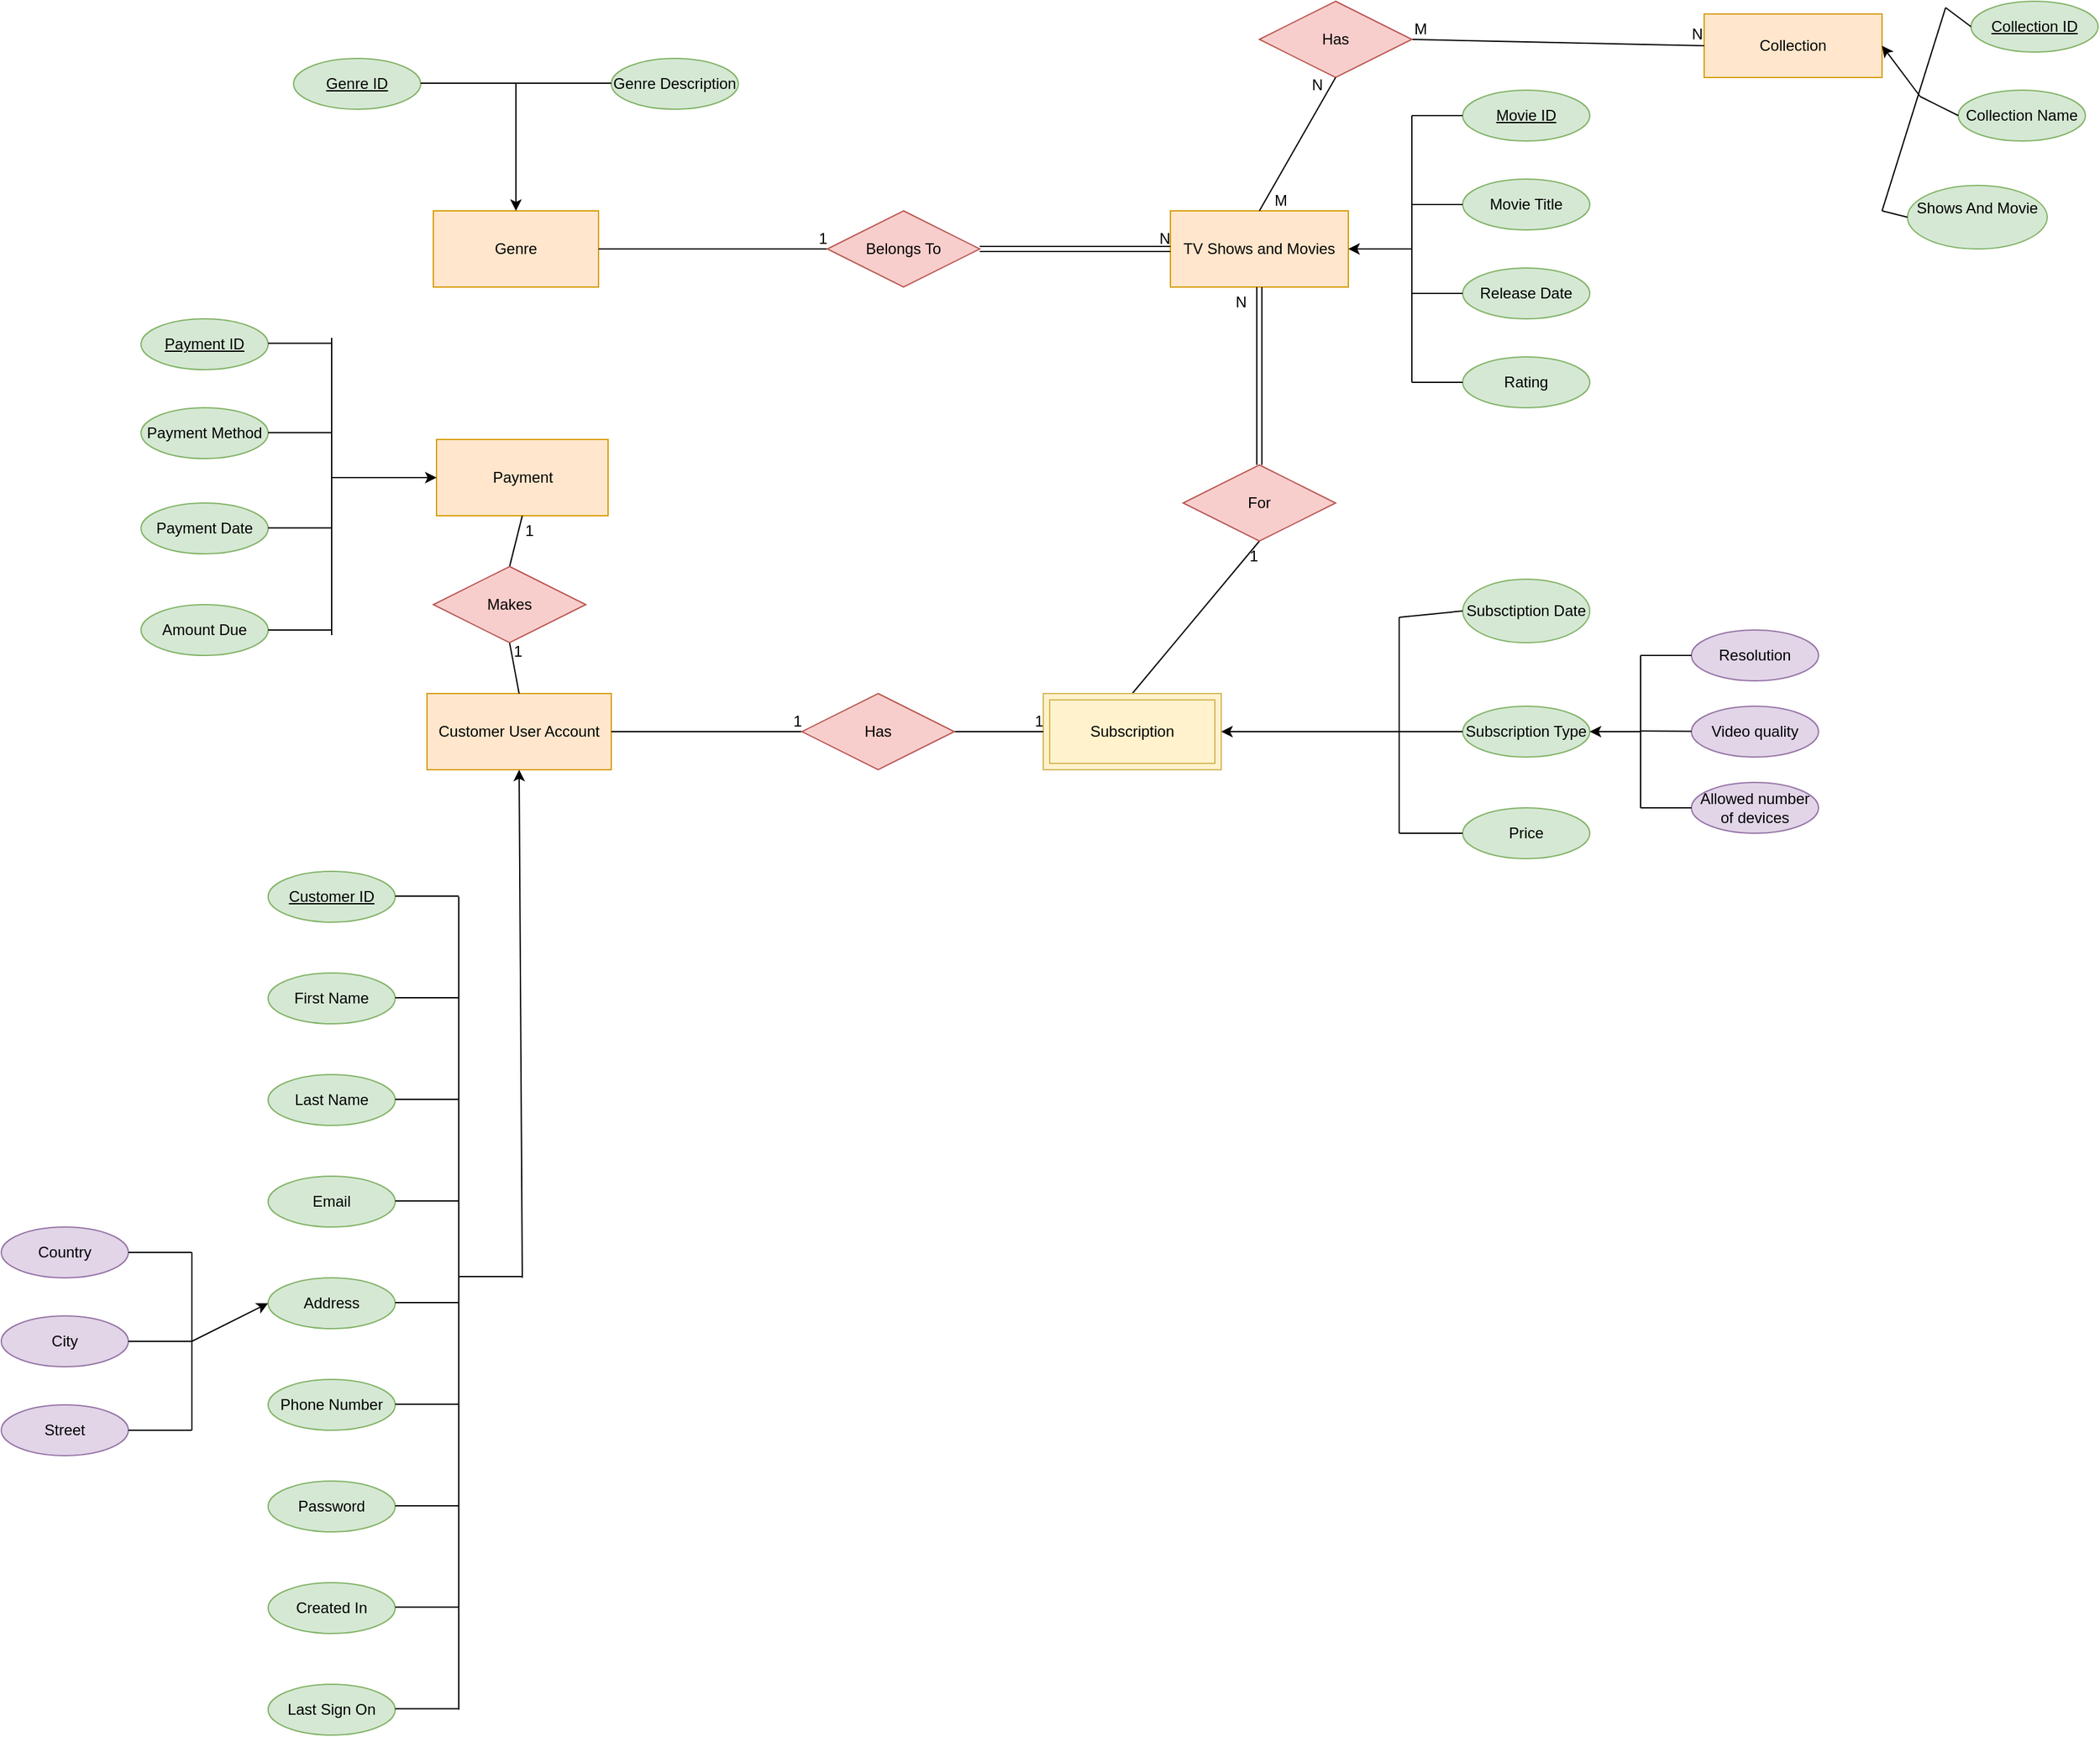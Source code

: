 <mxfile version="15.9.4" type="github">
  <diagram id="vIxli9DI9CL3hc1L__Mi" name="Page-1">
    <mxGraphModel dx="1730" dy="912" grid="1" gridSize="10" guides="1" tooltips="1" connect="1" arrows="1" fold="1" page="1" pageScale="1" pageWidth="1654" pageHeight="2336" math="0" shadow="0">
      <root>
        <mxCell id="0" />
        <mxCell id="1" parent="0" />
        <mxCell id="NIfGBF_LidaSrqxh-zxE-1" value="Genre" style="whiteSpace=wrap;html=1;align=center;fillColor=#ffe6cc;strokeColor=#d79b00;" parent="1" vertex="1">
          <mxGeometry x="340" y="180" width="130" height="60" as="geometry" />
        </mxCell>
        <mxCell id="NIfGBF_LidaSrqxh-zxE-2" value="Genre ID" style="ellipse;whiteSpace=wrap;html=1;align=center;fillColor=#d5e8d4;strokeColor=#82b366;fontStyle=4" parent="1" vertex="1">
          <mxGeometry x="230" y="60" width="100" height="40" as="geometry" />
        </mxCell>
        <mxCell id="NIfGBF_LidaSrqxh-zxE-3" value="Genre Description" style="ellipse;whiteSpace=wrap;html=1;align=center;fillColor=#d5e8d4;strokeColor=#82b366;" parent="1" vertex="1">
          <mxGeometry x="480" y="60" width="100" height="40" as="geometry" />
        </mxCell>
        <mxCell id="NIfGBF_LidaSrqxh-zxE-6" value="" style="endArrow=classic;html=1;rounded=0;entryX=0.5;entryY=0;entryDx=0;entryDy=0;" parent="1" target="NIfGBF_LidaSrqxh-zxE-1" edge="1">
          <mxGeometry width="50" height="50" relative="1" as="geometry">
            <mxPoint x="405" y="80" as="sourcePoint" />
            <mxPoint x="390" y="100.5" as="targetPoint" />
          </mxGeometry>
        </mxCell>
        <mxCell id="NIfGBF_LidaSrqxh-zxE-7" value="" style="endArrow=none;html=1;rounded=0;" parent="1" edge="1">
          <mxGeometry width="50" height="50" relative="1" as="geometry">
            <mxPoint x="330" y="79.5" as="sourcePoint" />
            <mxPoint x="480" y="79.5" as="targetPoint" />
          </mxGeometry>
        </mxCell>
        <mxCell id="NIfGBF_LidaSrqxh-zxE-10" value="" style="endArrow=none;html=1;rounded=0;exitX=1;exitY=0.5;exitDx=0;exitDy=0;entryX=0;entryY=0.5;entryDx=0;entryDy=0;" parent="1" source="NIfGBF_LidaSrqxh-zxE-1" target="wbRdELqZff-480r3q-fk-2" edge="1">
          <mxGeometry relative="1" as="geometry">
            <mxPoint x="470" y="239" as="sourcePoint" />
            <mxPoint x="640" y="210" as="targetPoint" />
          </mxGeometry>
        </mxCell>
        <mxCell id="NIfGBF_LidaSrqxh-zxE-11" value="1" style="resizable=0;html=1;align=right;verticalAlign=bottom;" parent="NIfGBF_LidaSrqxh-zxE-10" connectable="0" vertex="1">
          <mxGeometry x="1" relative="1" as="geometry" />
        </mxCell>
        <mxCell id="NIfGBF_LidaSrqxh-zxE-12" value="TV Shows and Movies" style="whiteSpace=wrap;html=1;align=center;fillColor=#ffe6cc;strokeColor=#d79b00;" parent="1" vertex="1">
          <mxGeometry x="920" y="180" width="140" height="60" as="geometry" />
        </mxCell>
        <mxCell id="NIfGBF_LidaSrqxh-zxE-13" value="" style="shape=link;html=1;rounded=0;exitX=1;exitY=0.5;exitDx=0;exitDy=0;entryX=0;entryY=0.5;entryDx=0;entryDy=0;" parent="1" source="wbRdELqZff-480r3q-fk-2" target="NIfGBF_LidaSrqxh-zxE-12" edge="1">
          <mxGeometry relative="1" as="geometry">
            <mxPoint x="780" y="210" as="sourcePoint" />
            <mxPoint x="970" y="200" as="targetPoint" />
          </mxGeometry>
        </mxCell>
        <mxCell id="NIfGBF_LidaSrqxh-zxE-14" value="N" style="resizable=0;html=1;align=right;verticalAlign=bottom;" parent="NIfGBF_LidaSrqxh-zxE-13" connectable="0" vertex="1">
          <mxGeometry x="1" relative="1" as="geometry" />
        </mxCell>
        <mxCell id="en8W7bjXeNqJYoDH670p-1" value="Movie ID" style="ellipse;whiteSpace=wrap;html=1;align=center;fillColor=#d5e8d4;strokeColor=#82b366;fontStyle=4" parent="1" vertex="1">
          <mxGeometry x="1150" y="85" width="100" height="40" as="geometry" />
        </mxCell>
        <mxCell id="en8W7bjXeNqJYoDH670p-2" value="Movie Title" style="ellipse;whiteSpace=wrap;html=1;align=center;fillColor=#d5e8d4;strokeColor=#82b366;" parent="1" vertex="1">
          <mxGeometry x="1150" y="155" width="100" height="40" as="geometry" />
        </mxCell>
        <mxCell id="en8W7bjXeNqJYoDH670p-3" value="Release Date" style="ellipse;whiteSpace=wrap;html=1;align=center;fillColor=#d5e8d4;strokeColor=#82b366;" parent="1" vertex="1">
          <mxGeometry x="1150" y="225" width="100" height="40" as="geometry" />
        </mxCell>
        <mxCell id="en8W7bjXeNqJYoDH670p-4" value="Rating" style="ellipse;whiteSpace=wrap;html=1;align=center;fillColor=#d5e8d4;strokeColor=#82b366;" parent="1" vertex="1">
          <mxGeometry x="1150" y="295" width="100" height="40" as="geometry" />
        </mxCell>
        <mxCell id="en8W7bjXeNqJYoDH670p-5" value="" style="endArrow=none;html=1;rounded=0;entryX=0;entryY=0.5;entryDx=0;entryDy=0;" parent="1" target="en8W7bjXeNqJYoDH670p-1" edge="1">
          <mxGeometry width="50" height="50" relative="1" as="geometry">
            <mxPoint x="1110" y="105" as="sourcePoint" />
            <mxPoint x="1140" y="104.5" as="targetPoint" />
          </mxGeometry>
        </mxCell>
        <mxCell id="en8W7bjXeNqJYoDH670p-6" value="" style="endArrow=none;html=1;rounded=0;entryX=0;entryY=0.5;entryDx=0;entryDy=0;" parent="1" target="en8W7bjXeNqJYoDH670p-2" edge="1">
          <mxGeometry width="50" height="50" relative="1" as="geometry">
            <mxPoint x="1110" y="175" as="sourcePoint" />
            <mxPoint x="1130" y="174.5" as="targetPoint" />
          </mxGeometry>
        </mxCell>
        <mxCell id="en8W7bjXeNqJYoDH670p-7" value="" style="endArrow=none;html=1;rounded=0;entryX=0;entryY=0.5;entryDx=0;entryDy=0;" parent="1" target="en8W7bjXeNqJYoDH670p-3" edge="1">
          <mxGeometry width="50" height="50" relative="1" as="geometry">
            <mxPoint x="1110" y="245" as="sourcePoint" />
            <mxPoint x="1140" y="244.5" as="targetPoint" />
          </mxGeometry>
        </mxCell>
        <mxCell id="en8W7bjXeNqJYoDH670p-8" value="" style="endArrow=none;html=1;rounded=0;entryX=0;entryY=0.5;entryDx=0;entryDy=0;" parent="1" target="en8W7bjXeNqJYoDH670p-4" edge="1">
          <mxGeometry width="50" height="50" relative="1" as="geometry">
            <mxPoint x="1110" y="315" as="sourcePoint" />
            <mxPoint x="1140" y="314.5" as="targetPoint" />
          </mxGeometry>
        </mxCell>
        <mxCell id="en8W7bjXeNqJYoDH670p-9" value="" style="endArrow=none;html=1;rounded=0;" parent="1" edge="1">
          <mxGeometry width="50" height="50" relative="1" as="geometry">
            <mxPoint x="1110" y="315" as="sourcePoint" />
            <mxPoint x="1110" y="105" as="targetPoint" />
          </mxGeometry>
        </mxCell>
        <mxCell id="en8W7bjXeNqJYoDH670p-10" value="" style="endArrow=classic;html=1;rounded=0;entryX=1;entryY=0.5;entryDx=0;entryDy=0;" parent="1" target="NIfGBF_LidaSrqxh-zxE-12" edge="1">
          <mxGeometry width="50" height="50" relative="1" as="geometry">
            <mxPoint x="1110" y="210" as="sourcePoint" />
            <mxPoint x="1070" y="209.5" as="targetPoint" />
          </mxGeometry>
        </mxCell>
        <mxCell id="vVi_NHI8I7VarCt74pUY-3" value="" style="endArrow=none;html=1;rounded=0;exitX=0.5;exitY=0;exitDx=0;exitDy=0;entryX=0.5;entryY=1;entryDx=0;entryDy=0;" parent="1" source="vVi_NHI8I7VarCt74pUY-11" target="wbRdELqZff-480r3q-fk-3" edge="1">
          <mxGeometry relative="1" as="geometry">
            <mxPoint x="990" y="560" as="sourcePoint" />
            <mxPoint x="990" y="440" as="targetPoint" />
          </mxGeometry>
        </mxCell>
        <mxCell id="vVi_NHI8I7VarCt74pUY-4" value="1" style="resizable=0;html=1;align=right;verticalAlign=bottom;" parent="vVi_NHI8I7VarCt74pUY-3" connectable="0" vertex="1">
          <mxGeometry x="1" relative="1" as="geometry">
            <mxPoint y="20" as="offset" />
          </mxGeometry>
        </mxCell>
        <mxCell id="vVi_NHI8I7VarCt74pUY-5" value="" style="shape=link;html=1;rounded=0;exitX=0.5;exitY=0;exitDx=0;exitDy=0;entryX=0.5;entryY=1;entryDx=0;entryDy=0;" parent="1" source="wbRdELqZff-480r3q-fk-3" target="NIfGBF_LidaSrqxh-zxE-12" edge="1">
          <mxGeometry relative="1" as="geometry">
            <mxPoint x="990" y="380" as="sourcePoint" />
            <mxPoint x="1140" y="290" as="targetPoint" />
          </mxGeometry>
        </mxCell>
        <mxCell id="vVi_NHI8I7VarCt74pUY-6" value="N" style="resizable=0;html=1;align=right;verticalAlign=bottom;" parent="vVi_NHI8I7VarCt74pUY-5" connectable="0" vertex="1">
          <mxGeometry x="1" relative="1" as="geometry">
            <mxPoint x="-10" y="20" as="offset" />
          </mxGeometry>
        </mxCell>
        <mxCell id="vVi_NHI8I7VarCt74pUY-7" value="Subsctiption Date" style="ellipse;whiteSpace=wrap;html=1;align=center;fillColor=#d5e8d4;strokeColor=#82b366;" parent="1" vertex="1">
          <mxGeometry x="1150" y="470" width="100" height="50" as="geometry" />
        </mxCell>
        <mxCell id="vVi_NHI8I7VarCt74pUY-8" value="Subscription Type" style="ellipse;whiteSpace=wrap;html=1;align=center;fillColor=#d5e8d4;strokeColor=#82b366;" parent="1" vertex="1">
          <mxGeometry x="1150" y="570" width="100" height="40" as="geometry" />
        </mxCell>
        <mxCell id="vVi_NHI8I7VarCt74pUY-9" value="Price" style="ellipse;whiteSpace=wrap;html=1;align=center;fillColor=#d5e8d4;strokeColor=#82b366;" parent="1" vertex="1">
          <mxGeometry x="1150" y="650" width="100" height="40" as="geometry" />
        </mxCell>
        <mxCell id="vVi_NHI8I7VarCt74pUY-10" value="Resolution" style="ellipse;whiteSpace=wrap;html=1;align=center;fillColor=#e1d5e7;strokeColor=#9673a6;" parent="1" vertex="1">
          <mxGeometry x="1330" y="510" width="100" height="40" as="geometry" />
        </mxCell>
        <mxCell id="vVi_NHI8I7VarCt74pUY-11" value="Subscription" style="shape=ext;margin=3;double=1;whiteSpace=wrap;html=1;align=center;fillColor=#fff2cc;strokeColor=#d6b656;" parent="1" vertex="1">
          <mxGeometry x="820" y="560" width="140" height="60" as="geometry" />
        </mxCell>
        <mxCell id="vVi_NHI8I7VarCt74pUY-13" value="Video quality" style="ellipse;whiteSpace=wrap;html=1;align=center;fillColor=#e1d5e7;strokeColor=#9673a6;" parent="1" vertex="1">
          <mxGeometry x="1330" y="570" width="100" height="40" as="geometry" />
        </mxCell>
        <mxCell id="vVi_NHI8I7VarCt74pUY-14" value="Allowed number of devices" style="ellipse;whiteSpace=wrap;html=1;align=center;fillColor=#e1d5e7;strokeColor=#9673a6;" parent="1" vertex="1">
          <mxGeometry x="1330" y="630" width="100" height="40" as="geometry" />
        </mxCell>
        <mxCell id="vVi_NHI8I7VarCt74pUY-15" value="" style="endArrow=none;html=1;rounded=0;entryX=0;entryY=0.5;entryDx=0;entryDy=0;" parent="1" target="vVi_NHI8I7VarCt74pUY-10" edge="1">
          <mxGeometry width="50" height="50" relative="1" as="geometry">
            <mxPoint x="1290" y="530" as="sourcePoint" />
            <mxPoint x="1320" y="540" as="targetPoint" />
          </mxGeometry>
        </mxCell>
        <mxCell id="vVi_NHI8I7VarCt74pUY-16" value="" style="endArrow=none;html=1;rounded=0;" parent="1" target="vVi_NHI8I7VarCt74pUY-13" edge="1">
          <mxGeometry width="50" height="50" relative="1" as="geometry">
            <mxPoint x="1290" y="589.5" as="sourcePoint" />
            <mxPoint x="1330" y="589.5" as="targetPoint" />
          </mxGeometry>
        </mxCell>
        <mxCell id="vVi_NHI8I7VarCt74pUY-17" value="" style="endArrow=none;html=1;rounded=0;entryX=0;entryY=0.5;entryDx=0;entryDy=0;" parent="1" target="vVi_NHI8I7VarCt74pUY-14" edge="1">
          <mxGeometry width="50" height="50" relative="1" as="geometry">
            <mxPoint x="1290" y="650" as="sourcePoint" />
            <mxPoint x="1310" y="640" as="targetPoint" />
          </mxGeometry>
        </mxCell>
        <mxCell id="vVi_NHI8I7VarCt74pUY-18" value="" style="endArrow=none;html=1;rounded=0;" parent="1" edge="1">
          <mxGeometry width="50" height="50" relative="1" as="geometry">
            <mxPoint x="1290" y="650" as="sourcePoint" />
            <mxPoint x="1290" y="530" as="targetPoint" />
          </mxGeometry>
        </mxCell>
        <mxCell id="vVi_NHI8I7VarCt74pUY-19" value="" style="endArrow=classic;html=1;rounded=0;entryX=1;entryY=0.5;entryDx=0;entryDy=0;" parent="1" target="vVi_NHI8I7VarCt74pUY-8" edge="1">
          <mxGeometry width="50" height="50" relative="1" as="geometry">
            <mxPoint x="1290" y="590" as="sourcePoint" />
            <mxPoint x="1240" y="850" as="targetPoint" />
          </mxGeometry>
        </mxCell>
        <mxCell id="vVi_NHI8I7VarCt74pUY-20" value="" style="endArrow=none;html=1;rounded=0;entryX=0;entryY=0.5;entryDx=0;entryDy=0;" parent="1" target="vVi_NHI8I7VarCt74pUY-7" edge="1">
          <mxGeometry width="50" height="50" relative="1" as="geometry">
            <mxPoint x="1100" y="500" as="sourcePoint" />
            <mxPoint x="1140" y="504.5" as="targetPoint" />
          </mxGeometry>
        </mxCell>
        <mxCell id="vVi_NHI8I7VarCt74pUY-22" value="" style="endArrow=none;html=1;rounded=0;entryX=0;entryY=0.5;entryDx=0;entryDy=0;" parent="1" target="vVi_NHI8I7VarCt74pUY-8" edge="1">
          <mxGeometry width="50" height="50" relative="1" as="geometry">
            <mxPoint x="1100" y="590" as="sourcePoint" />
            <mxPoint x="1140" y="590" as="targetPoint" />
          </mxGeometry>
        </mxCell>
        <mxCell id="vVi_NHI8I7VarCt74pUY-23" value="" style="endArrow=none;html=1;rounded=0;entryX=0;entryY=0.5;entryDx=0;entryDy=0;" parent="1" target="vVi_NHI8I7VarCt74pUY-9" edge="1">
          <mxGeometry width="50" height="50" relative="1" as="geometry">
            <mxPoint x="1100" y="670" as="sourcePoint" />
            <mxPoint x="1140" y="670.5" as="targetPoint" />
          </mxGeometry>
        </mxCell>
        <mxCell id="vVi_NHI8I7VarCt74pUY-24" value="" style="endArrow=none;html=1;rounded=0;" parent="1" edge="1">
          <mxGeometry width="50" height="50" relative="1" as="geometry">
            <mxPoint x="1100" y="500" as="sourcePoint" />
            <mxPoint x="1100" y="670" as="targetPoint" />
          </mxGeometry>
        </mxCell>
        <mxCell id="vVi_NHI8I7VarCt74pUY-25" value="" style="endArrow=classic;html=1;rounded=0;entryX=1;entryY=0.5;entryDx=0;entryDy=0;" parent="1" edge="1" target="vVi_NHI8I7VarCt74pUY-11">
          <mxGeometry width="50" height="50" relative="1" as="geometry">
            <mxPoint x="1100" y="590" as="sourcePoint" />
            <mxPoint x="1060" y="590" as="targetPoint" />
          </mxGeometry>
        </mxCell>
        <mxCell id="vVi_NHI8I7VarCt74pUY-26" value="Customer User Account" style="whiteSpace=wrap;html=1;align=center;fillColor=#ffe6cc;strokeColor=#d79b00;" parent="1" vertex="1">
          <mxGeometry x="335" y="560" width="145" height="60" as="geometry" />
        </mxCell>
        <mxCell id="vVi_NHI8I7VarCt74pUY-28" value="" style="endArrow=none;html=1;rounded=0;exitX=1;exitY=0.5;exitDx=0;exitDy=0;entryX=0;entryY=0.5;entryDx=0;entryDy=0;" parent="1" source="vVi_NHI8I7VarCt74pUY-26" target="wbRdELqZff-480r3q-fk-4" edge="1">
          <mxGeometry relative="1" as="geometry">
            <mxPoint x="480" y="590" as="sourcePoint" />
            <mxPoint x="630" y="590" as="targetPoint" />
          </mxGeometry>
        </mxCell>
        <mxCell id="vVi_NHI8I7VarCt74pUY-29" value="1" style="resizable=0;html=1;align=right;verticalAlign=bottom;" parent="vVi_NHI8I7VarCt74pUY-28" connectable="0" vertex="1">
          <mxGeometry x="1" relative="1" as="geometry" />
        </mxCell>
        <mxCell id="vVi_NHI8I7VarCt74pUY-30" value="" style="endArrow=none;html=1;rounded=0;exitX=1;exitY=0.5;exitDx=0;exitDy=0;" parent="1" source="wbRdELqZff-480r3q-fk-4" target="vVi_NHI8I7VarCt74pUY-11" edge="1">
          <mxGeometry relative="1" as="geometry">
            <mxPoint x="770" y="590" as="sourcePoint" />
            <mxPoint x="920" y="590" as="targetPoint" />
          </mxGeometry>
        </mxCell>
        <mxCell id="vVi_NHI8I7VarCt74pUY-31" value="1" style="resizable=0;html=1;align=right;verticalAlign=bottom;" parent="vVi_NHI8I7VarCt74pUY-30" connectable="0" vertex="1">
          <mxGeometry x="1" relative="1" as="geometry" />
        </mxCell>
        <mxCell id="vVi_NHI8I7VarCt74pUY-32" value="Email" style="ellipse;whiteSpace=wrap;html=1;align=center;fillColor=#d5e8d4;strokeColor=#82b366;" parent="1" vertex="1">
          <mxGeometry x="210" y="940" width="100" height="40" as="geometry" />
        </mxCell>
        <mxCell id="vVi_NHI8I7VarCt74pUY-33" value="First Name" style="ellipse;whiteSpace=wrap;html=1;align=center;fillColor=#d5e8d4;strokeColor=#82b366;" parent="1" vertex="1">
          <mxGeometry x="210" y="780" width="100" height="40" as="geometry" />
        </mxCell>
        <mxCell id="vVi_NHI8I7VarCt74pUY-34" value="Last Name" style="ellipse;whiteSpace=wrap;html=1;align=center;fillColor=#d5e8d4;strokeColor=#82b366;" parent="1" vertex="1">
          <mxGeometry x="210" y="860" width="100" height="40" as="geometry" />
        </mxCell>
        <mxCell id="vVi_NHI8I7VarCt74pUY-35" value="Customer ID" style="ellipse;whiteSpace=wrap;html=1;align=center;fontStyle=4;fillColor=#d5e8d4;strokeColor=#82b366;" parent="1" vertex="1">
          <mxGeometry x="210" y="700" width="100" height="40" as="geometry" />
        </mxCell>
        <mxCell id="vVi_NHI8I7VarCt74pUY-36" value="Address" style="ellipse;whiteSpace=wrap;html=1;align=center;fillColor=#d5e8d4;strokeColor=#82b366;" parent="1" vertex="1">
          <mxGeometry x="210" y="1020" width="100" height="40" as="geometry" />
        </mxCell>
        <mxCell id="vVi_NHI8I7VarCt74pUY-37" value="Phone Number" style="ellipse;whiteSpace=wrap;html=1;align=center;fillColor=#d5e8d4;strokeColor=#82b366;" parent="1" vertex="1">
          <mxGeometry x="210" y="1100" width="100" height="40" as="geometry" />
        </mxCell>
        <mxCell id="vVi_NHI8I7VarCt74pUY-39" value="Password" style="ellipse;whiteSpace=wrap;html=1;align=center;fillColor=#d5e8d4;strokeColor=#82b366;" parent="1" vertex="1">
          <mxGeometry x="210" y="1180" width="100" height="40" as="geometry" />
        </mxCell>
        <mxCell id="vVi_NHI8I7VarCt74pUY-40" value="" style="endArrow=none;html=1;rounded=0;" parent="1" edge="1">
          <mxGeometry width="50" height="50" relative="1" as="geometry">
            <mxPoint x="310" y="719.5" as="sourcePoint" />
            <mxPoint x="360" y="719.5" as="targetPoint" />
          </mxGeometry>
        </mxCell>
        <mxCell id="vVi_NHI8I7VarCt74pUY-41" value="" style="endArrow=none;html=1;rounded=0;" parent="1" edge="1">
          <mxGeometry width="50" height="50" relative="1" as="geometry">
            <mxPoint x="310" y="799.5" as="sourcePoint" />
            <mxPoint x="360" y="799.5" as="targetPoint" />
          </mxGeometry>
        </mxCell>
        <mxCell id="vVi_NHI8I7VarCt74pUY-42" value="" style="endArrow=none;html=1;rounded=0;" parent="1" edge="1">
          <mxGeometry width="50" height="50" relative="1" as="geometry">
            <mxPoint x="310" y="879.5" as="sourcePoint" />
            <mxPoint x="360" y="879.5" as="targetPoint" />
          </mxGeometry>
        </mxCell>
        <mxCell id="vVi_NHI8I7VarCt74pUY-43" value="" style="endArrow=none;html=1;rounded=0;" parent="1" edge="1">
          <mxGeometry width="50" height="50" relative="1" as="geometry">
            <mxPoint x="310" y="959.5" as="sourcePoint" />
            <mxPoint x="360" y="959.5" as="targetPoint" />
          </mxGeometry>
        </mxCell>
        <mxCell id="vVi_NHI8I7VarCt74pUY-44" value="" style="endArrow=none;html=1;rounded=0;" parent="1" edge="1">
          <mxGeometry width="50" height="50" relative="1" as="geometry">
            <mxPoint x="310" y="1039.5" as="sourcePoint" />
            <mxPoint x="360" y="1039.5" as="targetPoint" />
          </mxGeometry>
        </mxCell>
        <mxCell id="vVi_NHI8I7VarCt74pUY-45" value="" style="endArrow=none;html=1;rounded=0;" parent="1" edge="1">
          <mxGeometry width="50" height="50" relative="1" as="geometry">
            <mxPoint x="310" y="1119.5" as="sourcePoint" />
            <mxPoint x="360" y="1119.5" as="targetPoint" />
          </mxGeometry>
        </mxCell>
        <mxCell id="vVi_NHI8I7VarCt74pUY-46" value="" style="endArrow=none;html=1;rounded=0;" parent="1" edge="1">
          <mxGeometry width="50" height="50" relative="1" as="geometry">
            <mxPoint x="310" y="1199.5" as="sourcePoint" />
            <mxPoint x="360" y="1199.5" as="targetPoint" />
          </mxGeometry>
        </mxCell>
        <mxCell id="vVi_NHI8I7VarCt74pUY-48" value="" style="endArrow=none;html=1;rounded=0;" parent="1" edge="1">
          <mxGeometry width="50" height="50" relative="1" as="geometry">
            <mxPoint x="360" y="720" as="sourcePoint" />
            <mxPoint x="360" y="1360" as="targetPoint" />
          </mxGeometry>
        </mxCell>
        <mxCell id="vVi_NHI8I7VarCt74pUY-49" value="" style="endArrow=none;html=1;rounded=0;" parent="1" edge="1">
          <mxGeometry width="50" height="50" relative="1" as="geometry">
            <mxPoint x="360" y="1019" as="sourcePoint" />
            <mxPoint x="410" y="1019" as="targetPoint" />
          </mxGeometry>
        </mxCell>
        <mxCell id="vVi_NHI8I7VarCt74pUY-50" value="" style="endArrow=classic;html=1;rounded=0;entryX=0.5;entryY=1;entryDx=0;entryDy=0;" parent="1" target="vVi_NHI8I7VarCt74pUY-26" edge="1">
          <mxGeometry width="50" height="50" relative="1" as="geometry">
            <mxPoint x="410" y="1020" as="sourcePoint" />
            <mxPoint x="530" y="830" as="targetPoint" />
          </mxGeometry>
        </mxCell>
        <mxCell id="vVi_NHI8I7VarCt74pUY-51" value="Payment" style="whiteSpace=wrap;html=1;align=center;fillColor=#ffe6cc;strokeColor=#d79b00;" parent="1" vertex="1">
          <mxGeometry x="342.5" y="360" width="135" height="60" as="geometry" />
        </mxCell>
        <mxCell id="vVi_NHI8I7VarCt74pUY-52" value="Payment Method" style="ellipse;whiteSpace=wrap;html=1;align=center;fillColor=#d5e8d4;strokeColor=#82b366;" parent="1" vertex="1">
          <mxGeometry x="110" y="335" width="100" height="40" as="geometry" />
        </mxCell>
        <mxCell id="vVi_NHI8I7VarCt74pUY-53" value="Payment ID" style="ellipse;whiteSpace=wrap;html=1;align=center;fontStyle=4;fillColor=#d5e8d4;strokeColor=#82b366;" parent="1" vertex="1">
          <mxGeometry x="110" y="265" width="100" height="40" as="geometry" />
        </mxCell>
        <mxCell id="vVi_NHI8I7VarCt74pUY-54" value="Payment Date" style="ellipse;whiteSpace=wrap;html=1;align=center;fillColor=#d5e8d4;strokeColor=#82b366;" parent="1" vertex="1">
          <mxGeometry x="110" y="410" width="100" height="40" as="geometry" />
        </mxCell>
        <mxCell id="vVi_NHI8I7VarCt74pUY-55" value="Amount Due" style="ellipse;whiteSpace=wrap;html=1;align=center;fillColor=#d5e8d4;strokeColor=#82b366;" parent="1" vertex="1">
          <mxGeometry x="110" y="490" width="100" height="40" as="geometry" />
        </mxCell>
        <mxCell id="vVi_NHI8I7VarCt74pUY-56" value="" style="endArrow=none;html=1;rounded=0;" parent="1" edge="1">
          <mxGeometry width="50" height="50" relative="1" as="geometry">
            <mxPoint x="210" y="510" as="sourcePoint" />
            <mxPoint x="260" y="510" as="targetPoint" />
          </mxGeometry>
        </mxCell>
        <mxCell id="vVi_NHI8I7VarCt74pUY-57" value="" style="endArrow=none;html=1;rounded=0;" parent="1" edge="1">
          <mxGeometry width="50" height="50" relative="1" as="geometry">
            <mxPoint x="210" y="429.57" as="sourcePoint" />
            <mxPoint x="260" y="429.57" as="targetPoint" />
          </mxGeometry>
        </mxCell>
        <mxCell id="vVi_NHI8I7VarCt74pUY-58" value="" style="endArrow=none;html=1;rounded=0;" parent="1" edge="1">
          <mxGeometry width="50" height="50" relative="1" as="geometry">
            <mxPoint x="210" y="354.57" as="sourcePoint" />
            <mxPoint x="260" y="354.57" as="targetPoint" />
          </mxGeometry>
        </mxCell>
        <mxCell id="vVi_NHI8I7VarCt74pUY-59" value="" style="endArrow=none;html=1;rounded=0;" parent="1" edge="1">
          <mxGeometry width="50" height="50" relative="1" as="geometry">
            <mxPoint x="210" y="284.29" as="sourcePoint" />
            <mxPoint x="260" y="284.29" as="targetPoint" />
          </mxGeometry>
        </mxCell>
        <mxCell id="vVi_NHI8I7VarCt74pUY-60" value="" style="endArrow=none;html=1;rounded=0;" parent="1" edge="1">
          <mxGeometry width="50" height="50" relative="1" as="geometry">
            <mxPoint x="260" y="280" as="sourcePoint" />
            <mxPoint x="260" y="514" as="targetPoint" />
          </mxGeometry>
        </mxCell>
        <mxCell id="vVi_NHI8I7VarCt74pUY-61" value="" style="endArrow=classic;html=1;rounded=0;entryX=0;entryY=0.5;entryDx=0;entryDy=0;" parent="1" target="vVi_NHI8I7VarCt74pUY-51" edge="1">
          <mxGeometry width="50" height="50" relative="1" as="geometry">
            <mxPoint x="260" y="390" as="sourcePoint" />
            <mxPoint x="310" y="370" as="targetPoint" />
          </mxGeometry>
        </mxCell>
        <mxCell id="vVi_NHI8I7VarCt74pUY-64" value="" style="endArrow=none;html=1;rounded=0;exitX=0.5;exitY=0;exitDx=0;exitDy=0;entryX=0.5;entryY=1;entryDx=0;entryDy=0;" parent="1" source="vVi_NHI8I7VarCt74pUY-26" target="wbRdELqZff-480r3q-fk-1" edge="1">
          <mxGeometry relative="1" as="geometry">
            <mxPoint x="540" y="520" as="sourcePoint" />
            <mxPoint x="400" y="525" as="targetPoint" />
          </mxGeometry>
        </mxCell>
        <mxCell id="vVi_NHI8I7VarCt74pUY-65" value="1" style="resizable=0;html=1;align=right;verticalAlign=bottom;" parent="vVi_NHI8I7VarCt74pUY-64" connectable="0" vertex="1">
          <mxGeometry x="1" relative="1" as="geometry">
            <mxPoint x="10" y="15" as="offset" />
          </mxGeometry>
        </mxCell>
        <mxCell id="vVi_NHI8I7VarCt74pUY-66" value="" style="endArrow=none;html=1;rounded=0;exitX=0.5;exitY=0;exitDx=0;exitDy=0;entryX=0.5;entryY=1;entryDx=0;entryDy=0;" parent="1" source="wbRdELqZff-480r3q-fk-1" target="vVi_NHI8I7VarCt74pUY-51" edge="1">
          <mxGeometry relative="1" as="geometry">
            <mxPoint x="400" y="450" as="sourcePoint" />
            <mxPoint x="730" y="400" as="targetPoint" />
          </mxGeometry>
        </mxCell>
        <mxCell id="vVi_NHI8I7VarCt74pUY-67" value="1" style="resizable=0;html=1;align=right;verticalAlign=bottom;" parent="vVi_NHI8I7VarCt74pUY-66" connectable="0" vertex="1">
          <mxGeometry x="1" relative="1" as="geometry">
            <mxPoint x="10" y="20" as="offset" />
          </mxGeometry>
        </mxCell>
        <mxCell id="vVi_NHI8I7VarCt74pUY-73" value="Collection" style="whiteSpace=wrap;html=1;align=center;fillColor=#ffe6cc;strokeColor=#d79b00;" parent="1" vertex="1">
          <mxGeometry x="1340" y="25" width="140" height="50" as="geometry" />
        </mxCell>
        <mxCell id="vVi_NHI8I7VarCt74pUY-74" value="Collection Name" style="ellipse;whiteSpace=wrap;html=1;align=center;fillColor=#d5e8d4;strokeColor=#82b366;" parent="1" vertex="1">
          <mxGeometry x="1540" y="85" width="100" height="40" as="geometry" />
        </mxCell>
        <mxCell id="vVi_NHI8I7VarCt74pUY-75" value="Collection ID" style="ellipse;whiteSpace=wrap;html=1;align=center;fontStyle=4;fillColor=#d5e8d4;strokeColor=#82b366;" parent="1" vertex="1">
          <mxGeometry x="1550" y="15" width="100" height="40" as="geometry" />
        </mxCell>
        <mxCell id="vVi_NHI8I7VarCt74pUY-76" value="&lt;div&gt;Shows And Movie&lt;/div&gt;&lt;div&gt;&lt;br&gt;&lt;/div&gt;" style="ellipse;whiteSpace=wrap;html=1;align=center;fillColor=#d5e8d4;strokeColor=#82b366;" parent="1" vertex="1">
          <mxGeometry x="1500" y="160" width="110" height="50" as="geometry" />
        </mxCell>
        <mxCell id="vVi_NHI8I7VarCt74pUY-77" value="" style="endArrow=none;html=1;rounded=0;entryX=0;entryY=0.5;entryDx=0;entryDy=0;exitX=1;exitY=0.5;exitDx=0;exitDy=0;" parent="1" source="vVi_NHI8I7VarCt74pUY-80" target="vVi_NHI8I7VarCt74pUY-73" edge="1">
          <mxGeometry relative="1" as="geometry">
            <mxPoint x="1180" y="20" as="sourcePoint" />
            <mxPoint x="1150" y="30" as="targetPoint" />
          </mxGeometry>
        </mxCell>
        <mxCell id="vVi_NHI8I7VarCt74pUY-78" value="M" style="resizable=0;html=1;align=left;verticalAlign=bottom;" parent="vVi_NHI8I7VarCt74pUY-77" connectable="0" vertex="1">
          <mxGeometry x="-1" relative="1" as="geometry" />
        </mxCell>
        <mxCell id="vVi_NHI8I7VarCt74pUY-79" value="N" style="resizable=0;html=1;align=right;verticalAlign=bottom;" parent="vVi_NHI8I7VarCt74pUY-77" connectable="0" vertex="1">
          <mxGeometry x="1" relative="1" as="geometry" />
        </mxCell>
        <mxCell id="vVi_NHI8I7VarCt74pUY-80" value="Has" style="shape=rhombus;perimeter=rhombusPerimeter;whiteSpace=wrap;html=1;align=center;fillColor=#f8cecc;strokeColor=#b85450;" parent="1" vertex="1">
          <mxGeometry x="990" y="15" width="120" height="60" as="geometry" />
        </mxCell>
        <mxCell id="vVi_NHI8I7VarCt74pUY-81" value="" style="endArrow=none;html=1;rounded=0;exitX=0.5;exitY=0;exitDx=0;exitDy=0;entryX=0.5;entryY=1;entryDx=0;entryDy=0;" parent="1" source="NIfGBF_LidaSrqxh-zxE-12" target="vVi_NHI8I7VarCt74pUY-80" edge="1">
          <mxGeometry relative="1" as="geometry">
            <mxPoint x="840" y="90" as="sourcePoint" />
            <mxPoint x="1000" y="90" as="targetPoint" />
          </mxGeometry>
        </mxCell>
        <mxCell id="vVi_NHI8I7VarCt74pUY-82" value="M" style="resizable=0;html=1;align=left;verticalAlign=bottom;" parent="vVi_NHI8I7VarCt74pUY-81" connectable="0" vertex="1">
          <mxGeometry x="-1" relative="1" as="geometry">
            <mxPoint x="10" as="offset" />
          </mxGeometry>
        </mxCell>
        <mxCell id="vVi_NHI8I7VarCt74pUY-83" value="N" style="resizable=0;html=1;align=right;verticalAlign=bottom;" parent="vVi_NHI8I7VarCt74pUY-81" connectable="0" vertex="1">
          <mxGeometry x="1" relative="1" as="geometry">
            <mxPoint x="-10" y="15" as="offset" />
          </mxGeometry>
        </mxCell>
        <mxCell id="vVi_NHI8I7VarCt74pUY-84" value="" style="endArrow=none;html=1;rounded=0;" parent="1" edge="1">
          <mxGeometry width="50" height="50" relative="1" as="geometry">
            <mxPoint x="1480" y="180" as="sourcePoint" />
            <mxPoint x="1530" y="20" as="targetPoint" />
          </mxGeometry>
        </mxCell>
        <mxCell id="vVi_NHI8I7VarCt74pUY-85" value="" style="endArrow=classic;html=1;rounded=0;entryX=1;entryY=0.5;entryDx=0;entryDy=0;" parent="1" target="vVi_NHI8I7VarCt74pUY-73" edge="1">
          <mxGeometry width="50" height="50" relative="1" as="geometry">
            <mxPoint x="1510" y="90" as="sourcePoint" />
            <mxPoint x="1470" y="230" as="targetPoint" />
          </mxGeometry>
        </mxCell>
        <mxCell id="vVi_NHI8I7VarCt74pUY-86" value="" style="endArrow=none;html=1;rounded=0;entryX=0;entryY=0.5;entryDx=0;entryDy=0;" parent="1" target="vVi_NHI8I7VarCt74pUY-75" edge="1">
          <mxGeometry width="50" height="50" relative="1" as="geometry">
            <mxPoint x="1530" y="20" as="sourcePoint" />
            <mxPoint x="1470" y="240" as="targetPoint" />
          </mxGeometry>
        </mxCell>
        <mxCell id="vVi_NHI8I7VarCt74pUY-87" value="" style="endArrow=none;html=1;rounded=0;entryX=0;entryY=0.5;entryDx=0;entryDy=0;" parent="1" target="vVi_NHI8I7VarCt74pUY-74" edge="1">
          <mxGeometry width="50" height="50" relative="1" as="geometry">
            <mxPoint x="1510" y="90" as="sourcePoint" />
            <mxPoint x="1570" y="250" as="targetPoint" />
          </mxGeometry>
        </mxCell>
        <mxCell id="vVi_NHI8I7VarCt74pUY-88" value="" style="endArrow=none;html=1;rounded=0;entryX=0;entryY=0.5;entryDx=0;entryDy=0;" parent="1" target="vVi_NHI8I7VarCt74pUY-76" edge="1">
          <mxGeometry width="50" height="50" relative="1" as="geometry">
            <mxPoint x="1480" y="180" as="sourcePoint" />
            <mxPoint x="1400" y="290" as="targetPoint" />
          </mxGeometry>
        </mxCell>
        <mxCell id="vVi_NHI8I7VarCt74pUY-89" value="Created In" style="ellipse;whiteSpace=wrap;html=1;align=center;fillColor=#d5e8d4;strokeColor=#82b366;" parent="1" vertex="1">
          <mxGeometry x="210" y="1260" width="100" height="40" as="geometry" />
        </mxCell>
        <mxCell id="vVi_NHI8I7VarCt74pUY-90" value="Last Sign On" style="ellipse;whiteSpace=wrap;html=1;align=center;fillColor=#d5e8d4;strokeColor=#82b366;" parent="1" vertex="1">
          <mxGeometry x="210" y="1340" width="100" height="40" as="geometry" />
        </mxCell>
        <mxCell id="vVi_NHI8I7VarCt74pUY-91" value="Country" style="ellipse;whiteSpace=wrap;html=1;align=center;fillColor=#e1d5e7;strokeColor=#9673a6;" parent="1" vertex="1">
          <mxGeometry y="980" width="100" height="40" as="geometry" />
        </mxCell>
        <mxCell id="vVi_NHI8I7VarCt74pUY-92" value="" style="endArrow=none;html=1;rounded=0;" parent="1" edge="1">
          <mxGeometry width="50" height="50" relative="1" as="geometry">
            <mxPoint x="100" y="1000" as="sourcePoint" />
            <mxPoint x="150" y="1000" as="targetPoint" />
          </mxGeometry>
        </mxCell>
        <mxCell id="vVi_NHI8I7VarCt74pUY-93" value="" style="endArrow=none;html=1;rounded=0;" parent="1" edge="1">
          <mxGeometry width="50" height="50" relative="1" as="geometry">
            <mxPoint x="310" y="1279.29" as="sourcePoint" />
            <mxPoint x="360" y="1279.29" as="targetPoint" />
          </mxGeometry>
        </mxCell>
        <mxCell id="vVi_NHI8I7VarCt74pUY-94" value="" style="endArrow=none;html=1;rounded=0;" parent="1" edge="1">
          <mxGeometry width="50" height="50" relative="1" as="geometry">
            <mxPoint x="310" y="1359.29" as="sourcePoint" />
            <mxPoint x="360" y="1359.29" as="targetPoint" />
          </mxGeometry>
        </mxCell>
        <mxCell id="vVi_NHI8I7VarCt74pUY-95" value="Street" style="ellipse;whiteSpace=wrap;html=1;align=center;fillColor=#e1d5e7;strokeColor=#9673a6;" parent="1" vertex="1">
          <mxGeometry y="1120" width="100" height="40" as="geometry" />
        </mxCell>
        <mxCell id="vVi_NHI8I7VarCt74pUY-96" value="City" style="ellipse;whiteSpace=wrap;html=1;align=center;fillColor=#e1d5e7;strokeColor=#9673a6;" parent="1" vertex="1">
          <mxGeometry y="1050" width="100" height="40" as="geometry" />
        </mxCell>
        <mxCell id="vVi_NHI8I7VarCt74pUY-97" value="" style="endArrow=none;html=1;rounded=0;" parent="1" edge="1">
          <mxGeometry width="50" height="50" relative="1" as="geometry">
            <mxPoint x="100" y="1140" as="sourcePoint" />
            <mxPoint x="150" y="1140" as="targetPoint" />
          </mxGeometry>
        </mxCell>
        <mxCell id="vVi_NHI8I7VarCt74pUY-98" value="" style="endArrow=none;html=1;rounded=0;" parent="1" edge="1">
          <mxGeometry width="50" height="50" relative="1" as="geometry">
            <mxPoint x="100" y="1070.0" as="sourcePoint" />
            <mxPoint x="150" y="1070.0" as="targetPoint" />
          </mxGeometry>
        </mxCell>
        <mxCell id="vVi_NHI8I7VarCt74pUY-99" value="" style="endArrow=none;html=1;rounded=0;" parent="1" edge="1">
          <mxGeometry width="50" height="50" relative="1" as="geometry">
            <mxPoint x="150" y="1140" as="sourcePoint" />
            <mxPoint x="150" y="1000" as="targetPoint" />
          </mxGeometry>
        </mxCell>
        <mxCell id="vVi_NHI8I7VarCt74pUY-100" value="" style="endArrow=classic;html=1;rounded=0;entryX=0;entryY=0.5;entryDx=0;entryDy=0;" parent="1" target="vVi_NHI8I7VarCt74pUY-36" edge="1">
          <mxGeometry width="50" height="50" relative="1" as="geometry">
            <mxPoint x="150" y="1070" as="sourcePoint" />
            <mxPoint x="120" y="1250" as="targetPoint" />
          </mxGeometry>
        </mxCell>
        <mxCell id="wbRdELqZff-480r3q-fk-1" value="Makes" style="shape=rhombus;perimeter=rhombusPerimeter;whiteSpace=wrap;html=1;align=center;fillColor=#f8cecc;strokeColor=#b85450;" vertex="1" parent="1">
          <mxGeometry x="340" y="460" width="120" height="60" as="geometry" />
        </mxCell>
        <mxCell id="wbRdELqZff-480r3q-fk-2" value="Belongs To" style="shape=rhombus;perimeter=rhombusPerimeter;whiteSpace=wrap;html=1;align=center;fillColor=#f8cecc;strokeColor=#b85450;" vertex="1" parent="1">
          <mxGeometry x="650" y="180" width="120" height="60" as="geometry" />
        </mxCell>
        <mxCell id="wbRdELqZff-480r3q-fk-3" value="For" style="shape=rhombus;perimeter=rhombusPerimeter;whiteSpace=wrap;html=1;align=center;fillColor=#f8cecc;strokeColor=#b85450;" vertex="1" parent="1">
          <mxGeometry x="930" y="380" width="120" height="60" as="geometry" />
        </mxCell>
        <mxCell id="wbRdELqZff-480r3q-fk-4" value="Has" style="shape=rhombus;perimeter=rhombusPerimeter;whiteSpace=wrap;html=1;align=center;fillColor=#f8cecc;strokeColor=#b85450;" vertex="1" parent="1">
          <mxGeometry x="630" y="560" width="120" height="60" as="geometry" />
        </mxCell>
      </root>
    </mxGraphModel>
  </diagram>
</mxfile>
